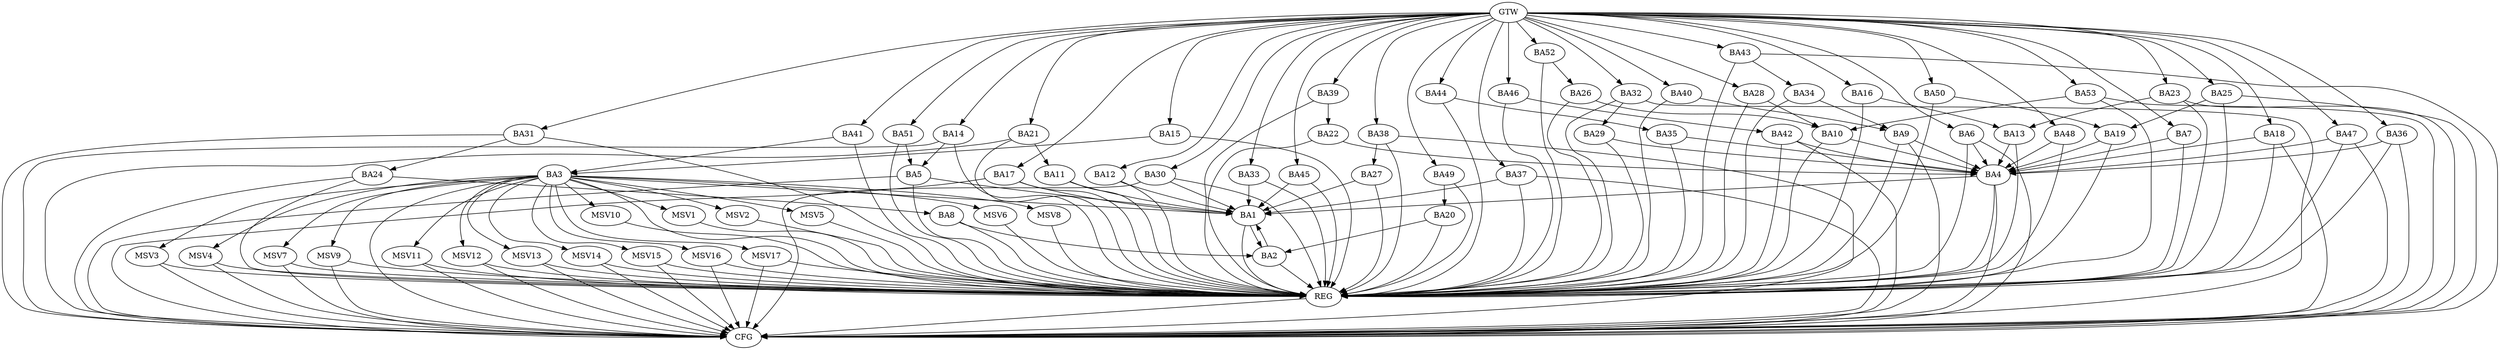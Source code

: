 strict digraph G {
  BA1 [ label="BA1" ];
  BA2 [ label="BA2" ];
  BA3 [ label="BA3" ];
  BA4 [ label="BA4" ];
  BA5 [ label="BA5" ];
  BA6 [ label="BA6" ];
  BA7 [ label="BA7" ];
  BA8 [ label="BA8" ];
  BA9 [ label="BA9" ];
  BA10 [ label="BA10" ];
  BA11 [ label="BA11" ];
  BA12 [ label="BA12" ];
  BA13 [ label="BA13" ];
  BA14 [ label="BA14" ];
  BA15 [ label="BA15" ];
  BA16 [ label="BA16" ];
  BA17 [ label="BA17" ];
  BA18 [ label="BA18" ];
  BA19 [ label="BA19" ];
  BA20 [ label="BA20" ];
  BA21 [ label="BA21" ];
  BA22 [ label="BA22" ];
  BA23 [ label="BA23" ];
  BA24 [ label="BA24" ];
  BA25 [ label="BA25" ];
  BA26 [ label="BA26" ];
  BA27 [ label="BA27" ];
  BA28 [ label="BA28" ];
  BA29 [ label="BA29" ];
  BA30 [ label="BA30" ];
  BA31 [ label="BA31" ];
  BA32 [ label="BA32" ];
  BA33 [ label="BA33" ];
  BA34 [ label="BA34" ];
  BA35 [ label="BA35" ];
  BA36 [ label="BA36" ];
  BA37 [ label="BA37" ];
  BA38 [ label="BA38" ];
  BA39 [ label="BA39" ];
  BA40 [ label="BA40" ];
  BA41 [ label="BA41" ];
  BA42 [ label="BA42" ];
  BA43 [ label="BA43" ];
  BA44 [ label="BA44" ];
  BA45 [ label="BA45" ];
  BA46 [ label="BA46" ];
  BA47 [ label="BA47" ];
  BA48 [ label="BA48" ];
  BA49 [ label="BA49" ];
  BA50 [ label="BA50" ];
  BA51 [ label="BA51" ];
  BA52 [ label="BA52" ];
  BA53 [ label="BA53" ];
  GTW [ label="GTW" ];
  REG [ label="REG" ];
  CFG [ label="CFG" ];
  MSV1 [ label="MSV1" ];
  MSV2 [ label="MSV2" ];
  MSV3 [ label="MSV3" ];
  MSV4 [ label="MSV4" ];
  MSV5 [ label="MSV5" ];
  MSV6 [ label="MSV6" ];
  MSV7 [ label="MSV7" ];
  MSV8 [ label="MSV8" ];
  MSV9 [ label="MSV9" ];
  MSV10 [ label="MSV10" ];
  MSV11 [ label="MSV11" ];
  MSV12 [ label="MSV12" ];
  MSV13 [ label="MSV13" ];
  MSV14 [ label="MSV14" ];
  MSV15 [ label="MSV15" ];
  MSV16 [ label="MSV16" ];
  MSV17 [ label="MSV17" ];
  BA1 -> BA2;
  BA2 -> BA1;
  BA3 -> BA1;
  BA4 -> BA1;
  BA5 -> BA1;
  BA6 -> BA4;
  BA7 -> BA4;
  BA8 -> BA2;
  BA9 -> BA4;
  BA10 -> BA4;
  BA11 -> BA1;
  BA12 -> BA1;
  BA13 -> BA4;
  BA14 -> BA5;
  BA15 -> BA3;
  BA16 -> BA13;
  BA17 -> BA1;
  BA18 -> BA4;
  BA19 -> BA4;
  BA20 -> BA2;
  BA21 -> BA11;
  BA22 -> BA4;
  BA23 -> BA13;
  BA24 -> BA8;
  BA25 -> BA19;
  BA26 -> BA10;
  BA27 -> BA1;
  BA28 -> BA10;
  BA29 -> BA4;
  BA30 -> BA1;
  BA31 -> BA24;
  BA32 -> BA29;
  BA33 -> BA1;
  BA34 -> BA9;
  BA35 -> BA4;
  BA36 -> BA4;
  BA37 -> BA1;
  BA38 -> BA27;
  BA39 -> BA22;
  BA40 -> BA9;
  BA41 -> BA3;
  BA42 -> BA4;
  BA43 -> BA34;
  BA44 -> BA35;
  BA45 -> BA1;
  BA46 -> BA42;
  BA47 -> BA4;
  BA48 -> BA4;
  BA49 -> BA20;
  BA50 -> BA19;
  BA51 -> BA5;
  BA52 -> BA26;
  BA53 -> BA10;
  GTW -> BA6;
  GTW -> BA7;
  GTW -> BA12;
  GTW -> BA14;
  GTW -> BA15;
  GTW -> BA16;
  GTW -> BA17;
  GTW -> BA18;
  GTW -> BA21;
  GTW -> BA23;
  GTW -> BA25;
  GTW -> BA28;
  GTW -> BA30;
  GTW -> BA31;
  GTW -> BA32;
  GTW -> BA33;
  GTW -> BA36;
  GTW -> BA37;
  GTW -> BA38;
  GTW -> BA39;
  GTW -> BA40;
  GTW -> BA41;
  GTW -> BA43;
  GTW -> BA44;
  GTW -> BA45;
  GTW -> BA46;
  GTW -> BA47;
  GTW -> BA48;
  GTW -> BA49;
  GTW -> BA50;
  GTW -> BA51;
  GTW -> BA52;
  GTW -> BA53;
  BA1 -> REG;
  BA2 -> REG;
  BA3 -> REG;
  BA4 -> REG;
  BA5 -> REG;
  BA6 -> REG;
  BA7 -> REG;
  BA8 -> REG;
  BA9 -> REG;
  BA10 -> REG;
  BA11 -> REG;
  BA12 -> REG;
  BA13 -> REG;
  BA14 -> REG;
  BA15 -> REG;
  BA16 -> REG;
  BA17 -> REG;
  BA18 -> REG;
  BA19 -> REG;
  BA20 -> REG;
  BA21 -> REG;
  BA22 -> REG;
  BA23 -> REG;
  BA24 -> REG;
  BA25 -> REG;
  BA26 -> REG;
  BA27 -> REG;
  BA28 -> REG;
  BA29 -> REG;
  BA30 -> REG;
  BA31 -> REG;
  BA32 -> REG;
  BA33 -> REG;
  BA34 -> REG;
  BA35 -> REG;
  BA36 -> REG;
  BA37 -> REG;
  BA38 -> REG;
  BA39 -> REG;
  BA40 -> REG;
  BA41 -> REG;
  BA42 -> REG;
  BA43 -> REG;
  BA44 -> REG;
  BA45 -> REG;
  BA46 -> REG;
  BA47 -> REG;
  BA48 -> REG;
  BA49 -> REG;
  BA50 -> REG;
  BA51 -> REG;
  BA52 -> REG;
  BA53 -> REG;
  BA3 -> CFG;
  BA43 -> CFG;
  BA5 -> CFG;
  BA31 -> CFG;
  BA30 -> CFG;
  BA47 -> CFG;
  BA53 -> CFG;
  BA23 -> CFG;
  BA6 -> CFG;
  BA25 -> CFG;
  BA24 -> CFG;
  BA38 -> CFG;
  BA42 -> CFG;
  BA14 -> CFG;
  BA21 -> CFG;
  BA36 -> CFG;
  BA37 -> CFG;
  BA32 -> CFG;
  BA18 -> CFG;
  BA4 -> CFG;
  BA17 -> CFG;
  BA9 -> CFG;
  REG -> CFG;
  BA3 -> MSV1;
  BA3 -> MSV2;
  BA3 -> MSV3;
  BA3 -> MSV4;
  MSV1 -> REG;
  MSV2 -> REG;
  MSV3 -> REG;
  MSV3 -> CFG;
  MSV4 -> REG;
  MSV4 -> CFG;
  BA3 -> MSV5;
  BA3 -> MSV6;
  MSV5 -> REG;
  MSV6 -> REG;
  BA3 -> MSV7;
  MSV7 -> REG;
  MSV7 -> CFG;
  BA3 -> MSV8;
  MSV8 -> REG;
  BA3 -> MSV9;
  BA3 -> MSV10;
  MSV9 -> REG;
  MSV9 -> CFG;
  MSV10 -> REG;
  BA3 -> MSV11;
  MSV11 -> REG;
  MSV11 -> CFG;
  BA3 -> MSV12;
  MSV12 -> REG;
  MSV12 -> CFG;
  BA3 -> MSV13;
  MSV13 -> REG;
  MSV13 -> CFG;
  BA3 -> MSV14;
  MSV14 -> REG;
  MSV14 -> CFG;
  BA3 -> MSV15;
  MSV15 -> REG;
  MSV15 -> CFG;
  BA3 -> MSV16;
  MSV16 -> REG;
  MSV16 -> CFG;
  BA3 -> MSV17;
  MSV17 -> REG;
  MSV17 -> CFG;
}

